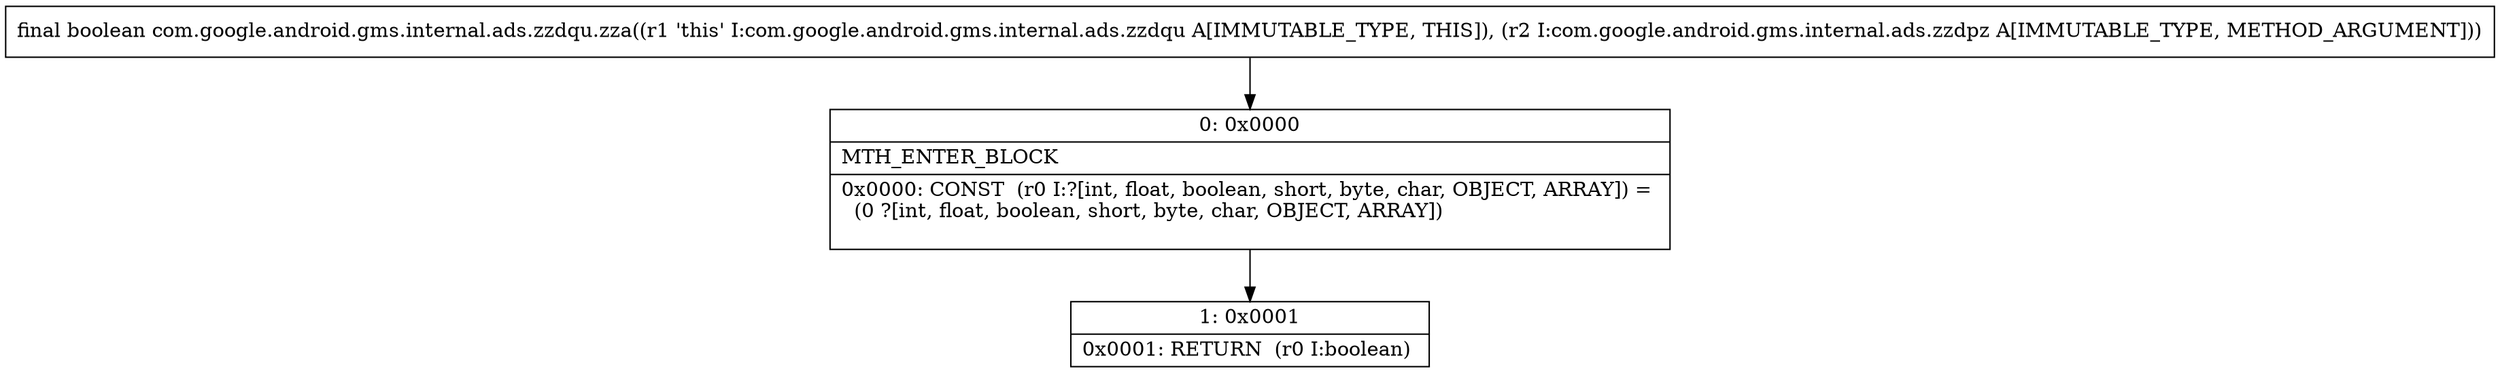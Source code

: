 digraph "CFG forcom.google.android.gms.internal.ads.zzdqu.zza(Lcom\/google\/android\/gms\/internal\/ads\/zzdpz;)Z" {
Node_0 [shape=record,label="{0\:\ 0x0000|MTH_ENTER_BLOCK\l|0x0000: CONST  (r0 I:?[int, float, boolean, short, byte, char, OBJECT, ARRAY]) = \l  (0 ?[int, float, boolean, short, byte, char, OBJECT, ARRAY])\l \l}"];
Node_1 [shape=record,label="{1\:\ 0x0001|0x0001: RETURN  (r0 I:boolean) \l}"];
MethodNode[shape=record,label="{final boolean com.google.android.gms.internal.ads.zzdqu.zza((r1 'this' I:com.google.android.gms.internal.ads.zzdqu A[IMMUTABLE_TYPE, THIS]), (r2 I:com.google.android.gms.internal.ads.zzdpz A[IMMUTABLE_TYPE, METHOD_ARGUMENT])) }"];
MethodNode -> Node_0;
Node_0 -> Node_1;
}

